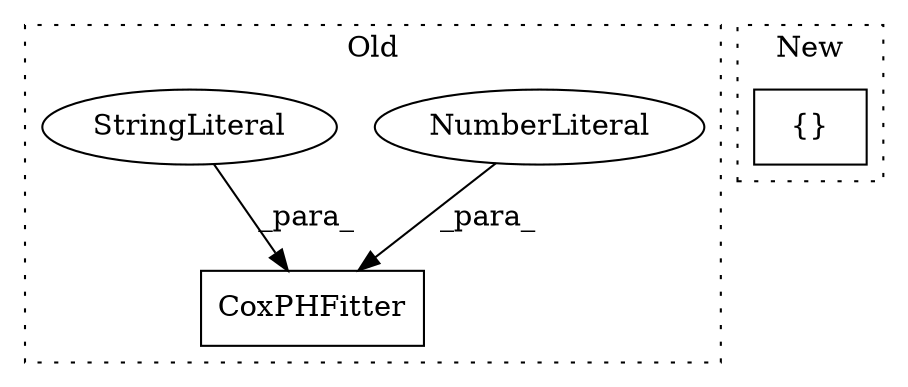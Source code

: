 digraph G {
subgraph cluster0 {
1 [label="CoxPHFitter" a="32" s="501,523" l="12,1" shape="box"];
3 [label="NumberLiteral" a="34" s="522" l="1" shape="ellipse"];
4 [label="StringLiteral" a="45" s="513" l="8" shape="ellipse"];
label = "Old";
style="dotted";
}
subgraph cluster1 {
2 [label="{}" a="4" s="525,532" l="1,1" shape="box"];
label = "New";
style="dotted";
}
3 -> 1 [label="_para_"];
4 -> 1 [label="_para_"];
}